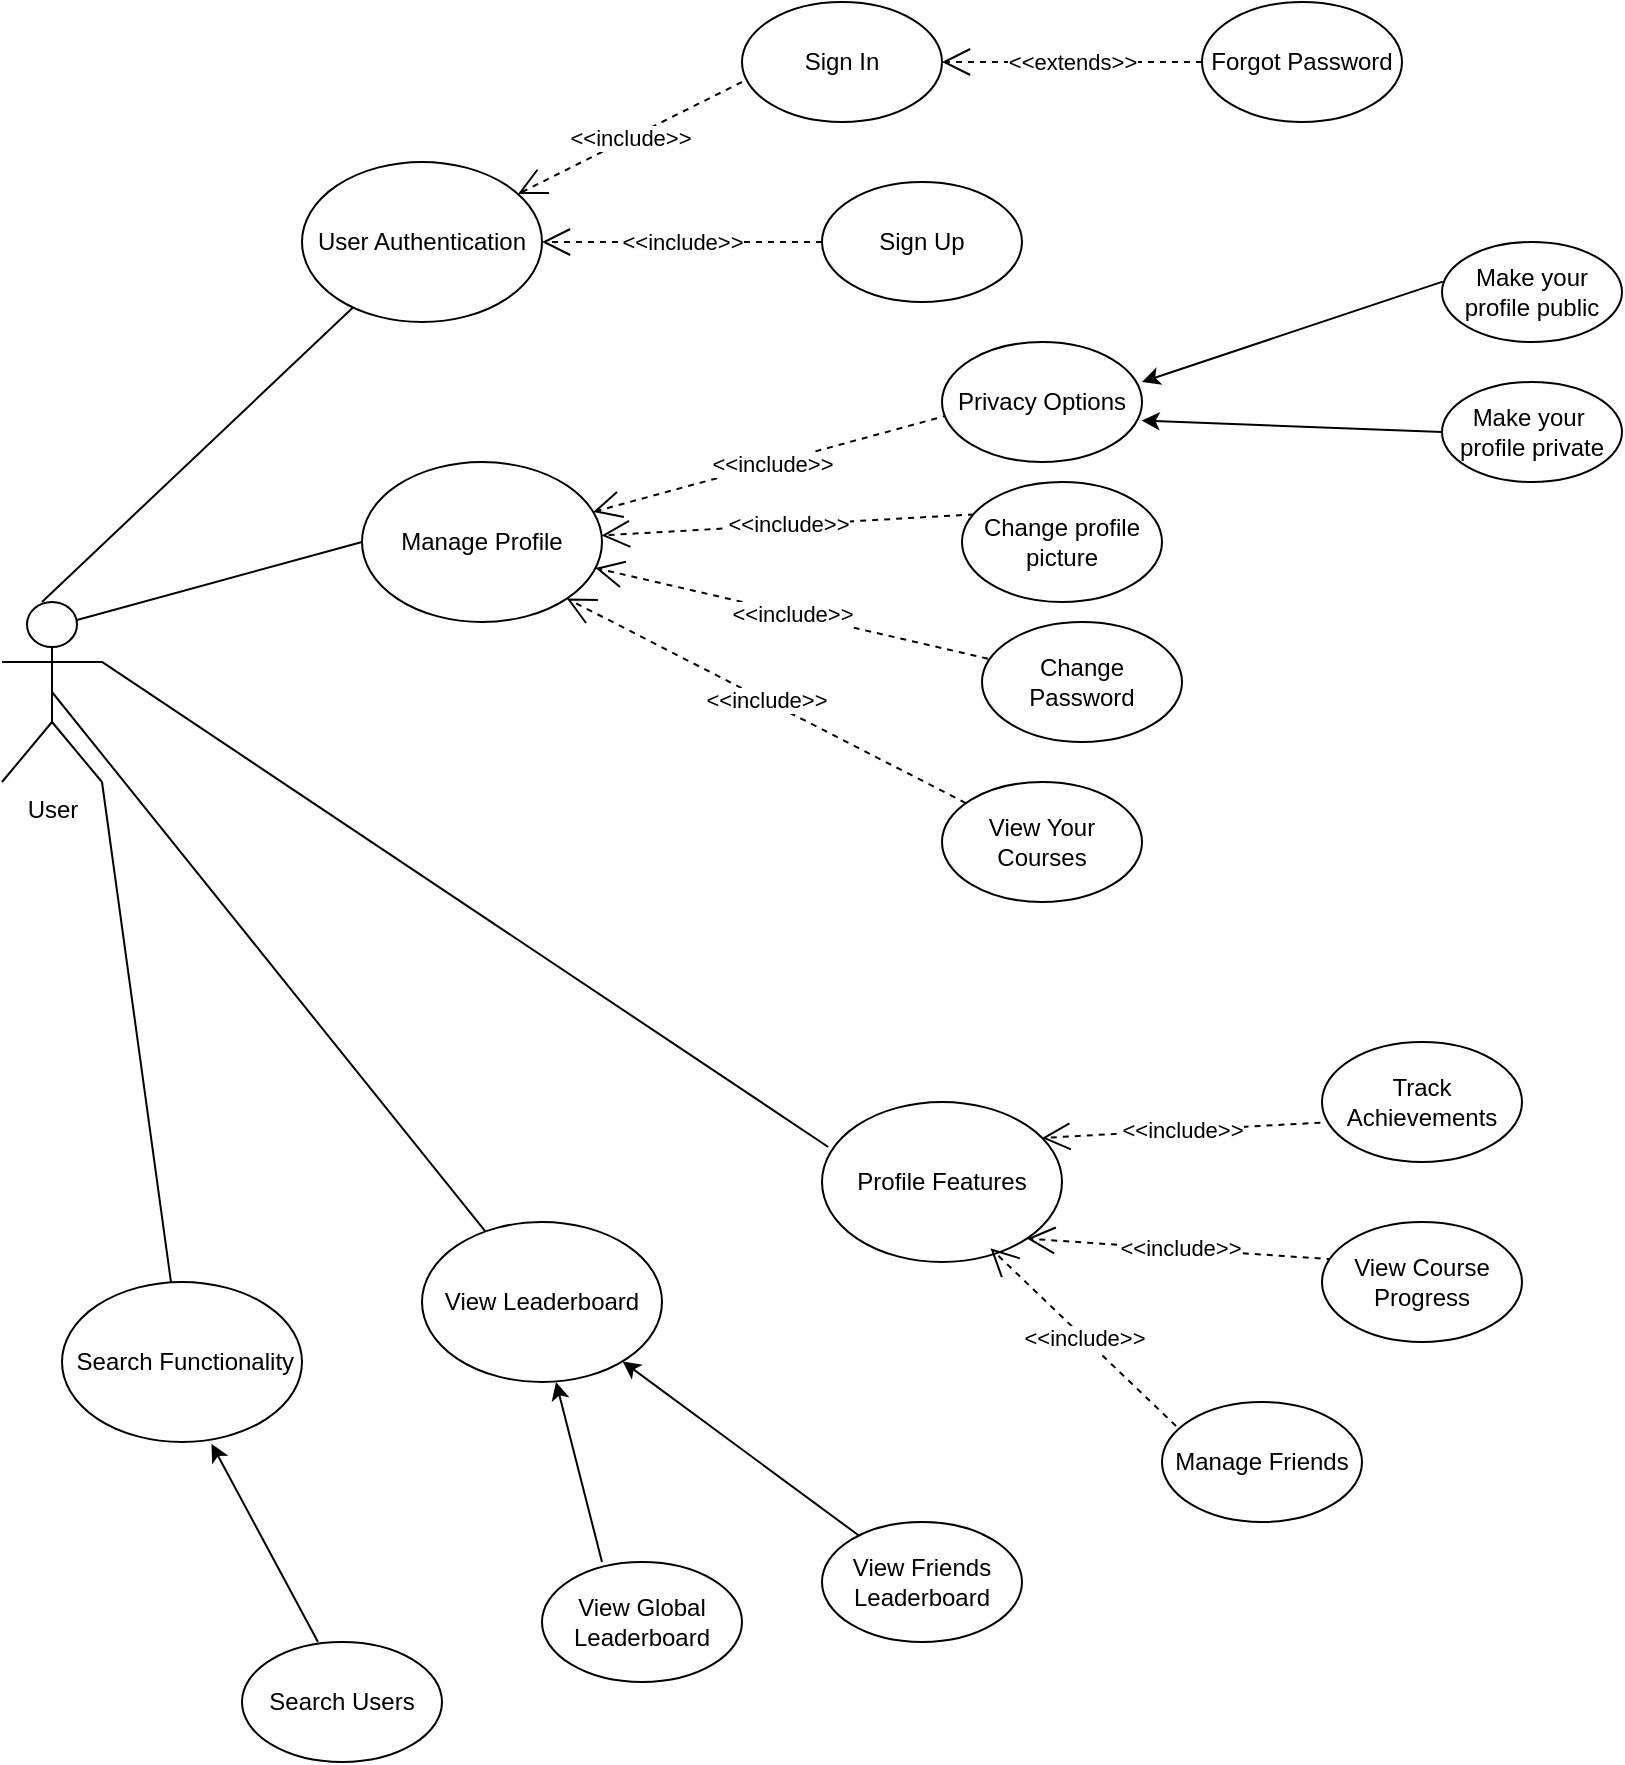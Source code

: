 <mxfile version="26.1.0">
  <diagram name="Page-1" id="PiVfsbkn7j5E2B7G_CMX">
    <mxGraphModel dx="1221" dy="759" grid="1" gridSize="10" guides="1" tooltips="1" connect="1" arrows="1" fold="1" page="1" pageScale="1" pageWidth="1100" pageHeight="1700" math="0" shadow="0">
      <root>
        <mxCell id="0" />
        <mxCell id="1" parent="0" />
        <mxCell id="uGibnvh9rNLhKfY6fULm-1" value="User" style="shape=umlActor;verticalLabelPosition=bottom;verticalAlign=top;html=1;outlineConnect=0;" vertex="1" parent="1">
          <mxGeometry x="40" y="330" width="50" height="90" as="geometry" />
        </mxCell>
        <mxCell id="uGibnvh9rNLhKfY6fULm-3" value="" style="endArrow=none;html=1;rounded=0;" edge="1" parent="1" target="uGibnvh9rNLhKfY6fULm-4">
          <mxGeometry width="50" height="50" relative="1" as="geometry">
            <mxPoint x="60" y="330" as="sourcePoint" />
            <mxPoint x="200" y="160" as="targetPoint" />
          </mxGeometry>
        </mxCell>
        <mxCell id="uGibnvh9rNLhKfY6fULm-4" value="User Authentication" style="ellipse;whiteSpace=wrap;html=1;" vertex="1" parent="1">
          <mxGeometry x="190" y="110" width="120" height="80" as="geometry" />
        </mxCell>
        <mxCell id="uGibnvh9rNLhKfY6fULm-6" value="Manage Profile" style="ellipse;whiteSpace=wrap;html=1;" vertex="1" parent="1">
          <mxGeometry x="220" y="260" width="120" height="80" as="geometry" />
        </mxCell>
        <mxCell id="uGibnvh9rNLhKfY6fULm-7" value="" style="endArrow=none;html=1;rounded=0;entryX=0;entryY=0.5;entryDx=0;entryDy=0;exitX=0.75;exitY=0.1;exitDx=0;exitDy=0;exitPerimeter=0;" edge="1" parent="1" source="uGibnvh9rNLhKfY6fULm-1" target="uGibnvh9rNLhKfY6fULm-6">
          <mxGeometry width="50" height="50" relative="1" as="geometry">
            <mxPoint x="110" y="340" as="sourcePoint" />
            <mxPoint x="160" y="290" as="targetPoint" />
            <Array as="points" />
          </mxGeometry>
        </mxCell>
        <mxCell id="uGibnvh9rNLhKfY6fULm-9" value="Profile Features" style="ellipse;whiteSpace=wrap;html=1;" vertex="1" parent="1">
          <mxGeometry x="450" y="580" width="120" height="80" as="geometry" />
        </mxCell>
        <mxCell id="uGibnvh9rNLhKfY6fULm-10" value="" style="endArrow=none;html=1;rounded=0;exitX=1;exitY=0.333;exitDx=0;exitDy=0;exitPerimeter=0;entryX=0.026;entryY=0.281;entryDx=0;entryDy=0;entryPerimeter=0;" edge="1" parent="1" source="uGibnvh9rNLhKfY6fULm-1" target="uGibnvh9rNLhKfY6fULm-9">
          <mxGeometry width="50" height="50" relative="1" as="geometry">
            <mxPoint x="110" y="370" as="sourcePoint" />
            <mxPoint x="160" y="320" as="targetPoint" />
          </mxGeometry>
        </mxCell>
        <mxCell id="uGibnvh9rNLhKfY6fULm-11" value="View Leaderboard" style="ellipse;whiteSpace=wrap;html=1;" vertex="1" parent="1">
          <mxGeometry x="250" y="640" width="120" height="80" as="geometry" />
        </mxCell>
        <mxCell id="uGibnvh9rNLhKfY6fULm-12" value="" style="endArrow=none;html=1;rounded=0;exitX=0.5;exitY=0.5;exitDx=0;exitDy=0;exitPerimeter=0;" edge="1" parent="1" source="uGibnvh9rNLhKfY6fULm-1" target="uGibnvh9rNLhKfY6fULm-11">
          <mxGeometry width="50" height="50" relative="1" as="geometry">
            <mxPoint x="110" y="460" as="sourcePoint" />
            <mxPoint x="160" y="410" as="targetPoint" />
          </mxGeometry>
        </mxCell>
        <mxCell id="uGibnvh9rNLhKfY6fULm-13" value="&amp;nbsp;Search Functionality" style="ellipse;whiteSpace=wrap;html=1;" vertex="1" parent="1">
          <mxGeometry x="70" y="670" width="120" height="80" as="geometry" />
        </mxCell>
        <mxCell id="uGibnvh9rNLhKfY6fULm-14" value="" style="endArrow=none;html=1;rounded=0;exitX=1;exitY=1;exitDx=0;exitDy=0;exitPerimeter=0;" edge="1" parent="1" source="uGibnvh9rNLhKfY6fULm-1" target="uGibnvh9rNLhKfY6fULm-13">
          <mxGeometry width="50" height="50" relative="1" as="geometry">
            <mxPoint x="70" y="530" as="sourcePoint" />
            <mxPoint x="120" y="480" as="targetPoint" />
          </mxGeometry>
        </mxCell>
        <mxCell id="uGibnvh9rNLhKfY6fULm-16" value="&amp;lt;&amp;lt;include&amp;gt;&amp;gt;" style="endArrow=open;endSize=12;dashed=1;html=1;rounded=0;" edge="1" parent="1" target="uGibnvh9rNLhKfY6fULm-4">
          <mxGeometry width="160" relative="1" as="geometry">
            <mxPoint x="410" y="70" as="sourcePoint" />
            <mxPoint x="420" y="190" as="targetPoint" />
          </mxGeometry>
        </mxCell>
        <mxCell id="uGibnvh9rNLhKfY6fULm-17" value="Sign In" style="ellipse;whiteSpace=wrap;html=1;" vertex="1" parent="1">
          <mxGeometry x="410" y="30" width="100" height="60" as="geometry" />
        </mxCell>
        <mxCell id="uGibnvh9rNLhKfY6fULm-18" value="&amp;lt;&amp;lt;include&amp;gt;&amp;gt;" style="endArrow=open;endSize=12;dashed=1;html=1;rounded=0;" edge="1" parent="1" target="uGibnvh9rNLhKfY6fULm-4">
          <mxGeometry width="160" relative="1" as="geometry">
            <mxPoint x="450" y="150" as="sourcePoint" />
            <mxPoint x="310" y="166" as="targetPoint" />
          </mxGeometry>
        </mxCell>
        <mxCell id="uGibnvh9rNLhKfY6fULm-19" value="Sign Up" style="ellipse;whiteSpace=wrap;html=1;" vertex="1" parent="1">
          <mxGeometry x="450" y="120" width="100" height="60" as="geometry" />
        </mxCell>
        <mxCell id="uGibnvh9rNLhKfY6fULm-20" value="&amp;lt;&amp;lt;extends&amp;gt;&amp;gt;" style="endArrow=open;endSize=12;dashed=1;html=1;rounded=0;" edge="1" parent="1" target="uGibnvh9rNLhKfY6fULm-17">
          <mxGeometry width="160" relative="1" as="geometry">
            <mxPoint x="640" y="60" as="sourcePoint" />
            <mxPoint x="480" y="20" as="targetPoint" />
          </mxGeometry>
        </mxCell>
        <mxCell id="uGibnvh9rNLhKfY6fULm-21" value="Forgot Password" style="ellipse;whiteSpace=wrap;html=1;" vertex="1" parent="1">
          <mxGeometry x="640" y="30" width="100" height="60" as="geometry" />
        </mxCell>
        <mxCell id="uGibnvh9rNLhKfY6fULm-22" value="&amp;lt;&amp;lt;include&amp;gt;&amp;gt;" style="endArrow=open;endSize=12;dashed=1;html=1;rounded=0;exitX=0.033;exitY=0.609;exitDx=0;exitDy=0;exitPerimeter=0;" edge="1" parent="1" source="uGibnvh9rNLhKfY6fULm-23" target="uGibnvh9rNLhKfY6fULm-6">
          <mxGeometry width="160" relative="1" as="geometry">
            <mxPoint x="452" y="240" as="sourcePoint" />
            <mxPoint x="340" y="296" as="targetPoint" />
          </mxGeometry>
        </mxCell>
        <mxCell id="uGibnvh9rNLhKfY6fULm-23" value="Privacy Options" style="ellipse;whiteSpace=wrap;html=1;" vertex="1" parent="1">
          <mxGeometry x="510" y="200" width="100" height="60" as="geometry" />
        </mxCell>
        <mxCell id="uGibnvh9rNLhKfY6fULm-24" value="&amp;lt;&amp;lt;include&amp;gt;&amp;gt;" style="endArrow=open;endSize=12;dashed=1;html=1;rounded=0;exitX=0.06;exitY=0.27;exitDx=0;exitDy=0;exitPerimeter=0;" edge="1" parent="1" source="uGibnvh9rNLhKfY6fULm-25" target="uGibnvh9rNLhKfY6fULm-6">
          <mxGeometry width="160" relative="1" as="geometry">
            <mxPoint x="462" y="280" as="sourcePoint" />
            <mxPoint x="343" y="291" as="targetPoint" />
          </mxGeometry>
        </mxCell>
        <mxCell id="uGibnvh9rNLhKfY6fULm-25" value="Change profile picture" style="ellipse;whiteSpace=wrap;html=1;" vertex="1" parent="1">
          <mxGeometry x="520" y="270" width="100" height="60" as="geometry" />
        </mxCell>
        <mxCell id="uGibnvh9rNLhKfY6fULm-26" value="&amp;lt;&amp;lt;include&amp;gt;&amp;gt;" style="endArrow=open;endSize=12;dashed=1;html=1;rounded=0;exitX=0.03;exitY=0.306;exitDx=0;exitDy=0;exitPerimeter=0;" edge="1" parent="1" source="uGibnvh9rNLhKfY6fULm-27" target="uGibnvh9rNLhKfY6fULm-6">
          <mxGeometry width="160" relative="1" as="geometry">
            <mxPoint x="460" y="350" as="sourcePoint" />
            <mxPoint x="350" y="306" as="targetPoint" />
          </mxGeometry>
        </mxCell>
        <mxCell id="uGibnvh9rNLhKfY6fULm-27" value="Change Password" style="ellipse;whiteSpace=wrap;html=1;" vertex="1" parent="1">
          <mxGeometry x="530" y="340" width="100" height="60" as="geometry" />
        </mxCell>
        <mxCell id="uGibnvh9rNLhKfY6fULm-30" value="View Your Courses" style="ellipse;whiteSpace=wrap;html=1;" vertex="1" parent="1">
          <mxGeometry x="510" y="420" width="100" height="60" as="geometry" />
        </mxCell>
        <mxCell id="uGibnvh9rNLhKfY6fULm-31" value="&amp;lt;&amp;lt;include&amp;gt;&amp;gt;" style="endArrow=open;endSize=12;dashed=1;html=1;rounded=0;entryX=1;entryY=1;entryDx=0;entryDy=0;" edge="1" parent="1" source="uGibnvh9rNLhKfY6fULm-30" target="uGibnvh9rNLhKfY6fULm-6">
          <mxGeometry width="160" relative="1" as="geometry">
            <mxPoint x="551" y="431" as="sourcePoint" />
            <mxPoint x="343" y="331" as="targetPoint" />
          </mxGeometry>
        </mxCell>
        <mxCell id="uGibnvh9rNLhKfY6fULm-34" value="&amp;lt;&amp;lt;include&amp;gt;&amp;gt;" style="endArrow=open;endSize=12;dashed=1;html=1;rounded=0;exitX=-0.008;exitY=0.672;exitDx=0;exitDy=0;exitPerimeter=0;" edge="1" parent="1" source="uGibnvh9rNLhKfY6fULm-37">
          <mxGeometry width="160" relative="1" as="geometry">
            <mxPoint x="710" y="580" as="sourcePoint" />
            <mxPoint x="560" y="598" as="targetPoint" />
          </mxGeometry>
        </mxCell>
        <mxCell id="uGibnvh9rNLhKfY6fULm-35" value="&amp;lt;&amp;lt;include&amp;gt;&amp;gt;" style="endArrow=open;endSize=12;dashed=1;html=1;rounded=0;entryX=1;entryY=1;entryDx=0;entryDy=0;exitX=0.053;exitY=0.311;exitDx=0;exitDy=0;exitPerimeter=0;" edge="1" parent="1" source="uGibnvh9rNLhKfY6fULm-38" target="uGibnvh9rNLhKfY6fULm-9">
          <mxGeometry width="160" relative="1" as="geometry">
            <mxPoint x="700" y="660" as="sourcePoint" />
            <mxPoint x="540" y="688" as="targetPoint" />
          </mxGeometry>
        </mxCell>
        <mxCell id="uGibnvh9rNLhKfY6fULm-36" value="&amp;lt;&amp;lt;include&amp;gt;&amp;gt;" style="endArrow=open;endSize=12;dashed=1;html=1;rounded=0;entryX=0.702;entryY=0.914;entryDx=0;entryDy=0;entryPerimeter=0;exitX=0.07;exitY=0.2;exitDx=0;exitDy=0;exitPerimeter=0;" edge="1" parent="1" source="uGibnvh9rNLhKfY6fULm-39" target="uGibnvh9rNLhKfY6fULm-9">
          <mxGeometry width="160" relative="1" as="geometry">
            <mxPoint x="630" y="760" as="sourcePoint" />
            <mxPoint x="540" y="670" as="targetPoint" />
          </mxGeometry>
        </mxCell>
        <mxCell id="uGibnvh9rNLhKfY6fULm-37" value="Track Achievements" style="ellipse;whiteSpace=wrap;html=1;" vertex="1" parent="1">
          <mxGeometry x="700" y="550" width="100" height="60" as="geometry" />
        </mxCell>
        <mxCell id="uGibnvh9rNLhKfY6fULm-38" value="View Course Progress" style="ellipse;whiteSpace=wrap;html=1;" vertex="1" parent="1">
          <mxGeometry x="700" y="640" width="100" height="60" as="geometry" />
        </mxCell>
        <mxCell id="uGibnvh9rNLhKfY6fULm-39" value="Manage Friends" style="ellipse;whiteSpace=wrap;html=1;" vertex="1" parent="1">
          <mxGeometry x="620" y="730" width="100" height="60" as="geometry" />
        </mxCell>
        <mxCell id="uGibnvh9rNLhKfY6fULm-41" value="View Friends Leaderboard" style="ellipse;whiteSpace=wrap;html=1;" vertex="1" parent="1">
          <mxGeometry x="450" y="790" width="100" height="60" as="geometry" />
        </mxCell>
        <mxCell id="uGibnvh9rNLhKfY6fULm-43" value="View Global Leaderboard" style="ellipse;whiteSpace=wrap;html=1;" vertex="1" parent="1">
          <mxGeometry x="310" y="810" width="100" height="60" as="geometry" />
        </mxCell>
        <mxCell id="uGibnvh9rNLhKfY6fULm-45" value="Search Users" style="ellipse;whiteSpace=wrap;html=1;" vertex="1" parent="1">
          <mxGeometry x="160" y="850" width="100" height="60" as="geometry" />
        </mxCell>
        <mxCell id="uGibnvh9rNLhKfY6fULm-52" value="Make your profile public" style="ellipse;whiteSpace=wrap;html=1;" vertex="1" parent="1">
          <mxGeometry x="760" y="150" width="90" height="50" as="geometry" />
        </mxCell>
        <mxCell id="uGibnvh9rNLhKfY6fULm-53" value="Make your&amp;nbsp; profile private" style="ellipse;whiteSpace=wrap;html=1;" vertex="1" parent="1">
          <mxGeometry x="760" y="220" width="90" height="50" as="geometry" />
        </mxCell>
        <mxCell id="uGibnvh9rNLhKfY6fULm-60" value="" style="endArrow=classic;html=1;rounded=0;entryX=0.623;entryY=1.011;entryDx=0;entryDy=0;entryPerimeter=0;" edge="1" parent="1" target="uGibnvh9rNLhKfY6fULm-13">
          <mxGeometry width="50" height="50" relative="1" as="geometry">
            <mxPoint x="198" y="850" as="sourcePoint" />
            <mxPoint x="140" y="760" as="targetPoint" />
          </mxGeometry>
        </mxCell>
        <mxCell id="uGibnvh9rNLhKfY6fULm-61" value="" style="endArrow=classic;html=1;rounded=0;entryX=0.623;entryY=1.011;entryDx=0;entryDy=0;entryPerimeter=0;exitX=0.3;exitY=0;exitDx=0;exitDy=0;exitPerimeter=0;" edge="1" parent="1" source="uGibnvh9rNLhKfY6fULm-43">
          <mxGeometry width="50" height="50" relative="1" as="geometry">
            <mxPoint x="370" y="824" as="sourcePoint" />
            <mxPoint x="317" y="720" as="targetPoint" />
          </mxGeometry>
        </mxCell>
        <mxCell id="uGibnvh9rNLhKfY6fULm-62" value="" style="endArrow=classic;html=1;rounded=0;" edge="1" parent="1" source="uGibnvh9rNLhKfY6fULm-41" target="uGibnvh9rNLhKfY6fULm-11">
          <mxGeometry width="50" height="50" relative="1" as="geometry">
            <mxPoint x="423" y="794" as="sourcePoint" />
            <mxPoint x="370" y="690" as="targetPoint" />
          </mxGeometry>
        </mxCell>
        <mxCell id="uGibnvh9rNLhKfY6fULm-63" value="" style="endArrow=classic;html=1;rounded=0;entryX=1;entryY=0.333;entryDx=0;entryDy=0;entryPerimeter=0;exitX=0.004;exitY=0.396;exitDx=0;exitDy=0;exitPerimeter=0;" edge="1" parent="1" source="uGibnvh9rNLhKfY6fULm-52" target="uGibnvh9rNLhKfY6fULm-23">
          <mxGeometry width="50" height="50" relative="1" as="geometry">
            <mxPoint x="640" y="180" as="sourcePoint" />
            <mxPoint x="690" y="130" as="targetPoint" />
          </mxGeometry>
        </mxCell>
        <mxCell id="uGibnvh9rNLhKfY6fULm-64" value="" style="endArrow=classic;html=1;rounded=0;entryX=0.998;entryY=0.654;entryDx=0;entryDy=0;entryPerimeter=0;exitX=0;exitY=0.5;exitDx=0;exitDy=0;" edge="1" parent="1" source="uGibnvh9rNLhKfY6fULm-53" target="uGibnvh9rNLhKfY6fULm-23">
          <mxGeometry width="50" height="50" relative="1" as="geometry">
            <mxPoint x="720" y="344" as="sourcePoint" />
            <mxPoint x="667" y="240" as="targetPoint" />
          </mxGeometry>
        </mxCell>
      </root>
    </mxGraphModel>
  </diagram>
</mxfile>
